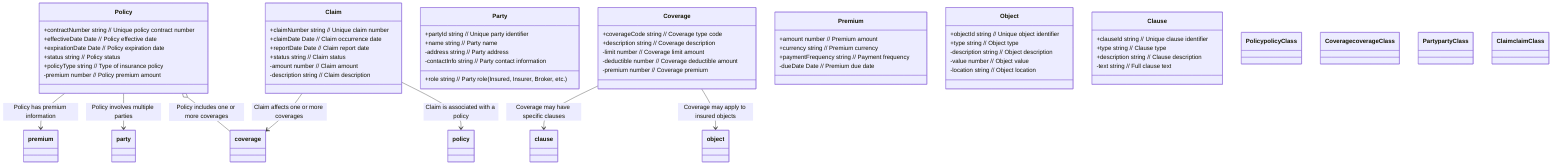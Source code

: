 classDiagram

    %% Domain Model: Final Test Model
    %% Version: 1.0.0
    %% Generated: 2025-06-24T17:11:00.146Z
    %% Based on SIVI AFD 2.0

    class Policy {
        +contractNumber string // Unique policy contract number
        +effectiveDate Date // Policy effective date
        +expirationDate Date // Policy expiration date
        +status string // Policy status
        +policyType string // Type of insurance policy
        -premium number // Policy premium amount
    }

    class Coverage {
        +coverageCode string // Coverage type code
        +description string // Coverage description
        -limit number // Coverage limit amount
        -deductible number // Coverage deductible amount
        -premium number // Coverage premium
    }

    class Party {
        +partyId string // Unique party identifier
        +role string // Party role (Insured, Insurer, Broker, etc.)
        +name string // Party name
        -address string // Party address
        -contactInfo string // Party contact information
    }

    class Claim {
        +claimNumber string // Unique claim number
        +claimDate Date // Claim occurrence date
        +reportDate Date // Claim report date
        +status string // Claim status
        -amount number // Claim amount
        -description string // Claim description
    }

    class Premium {
        +amount number // Premium amount
        +currency string // Premium currency
        +paymentFrequency string // Payment frequency
        -dueDate Date // Premium due date
    }

    class Object {
        +objectId string // Unique object identifier
        +type string // Object type
        -description string // Object description
        -value number // Object value
        -location string // Object location
    }

    class Clause {
        +clauseId string // Unique clause identifier
        +type string // Clause type
        +description string // Clause description
        -text string // Full clause text
    }

    Policy o-- coverage : Policy includes one or more coverages
    Policy --> party : Policy involves multiple parties
    Policy --> premium : Policy has premium information
    Coverage --> object : Coverage may apply to insured objects
    Coverage --> clause : Coverage may have specific clauses
    Claim --> policy : Claim is associated with a policy
    Claim --> coverage : Claim affects one or more coverages

    %% Styling for SIVI AFD entities
    classDef policyClass fill:#e1f5fe,stroke:#01579b,stroke-width:2px
    classDef coverageClass fill:#f3e5f5,stroke:#4a148c,stroke-width:2px
    classDef partyClass fill:#e8f5e8,stroke:#1b5e20,stroke-width:2px
    classDef claimClass fill:#fff3e0,stroke:#e65100,stroke-width:2px

    class Policy policyClass
    class Coverage coverageClass
    class Party partyClass
    class Claim claimClass
